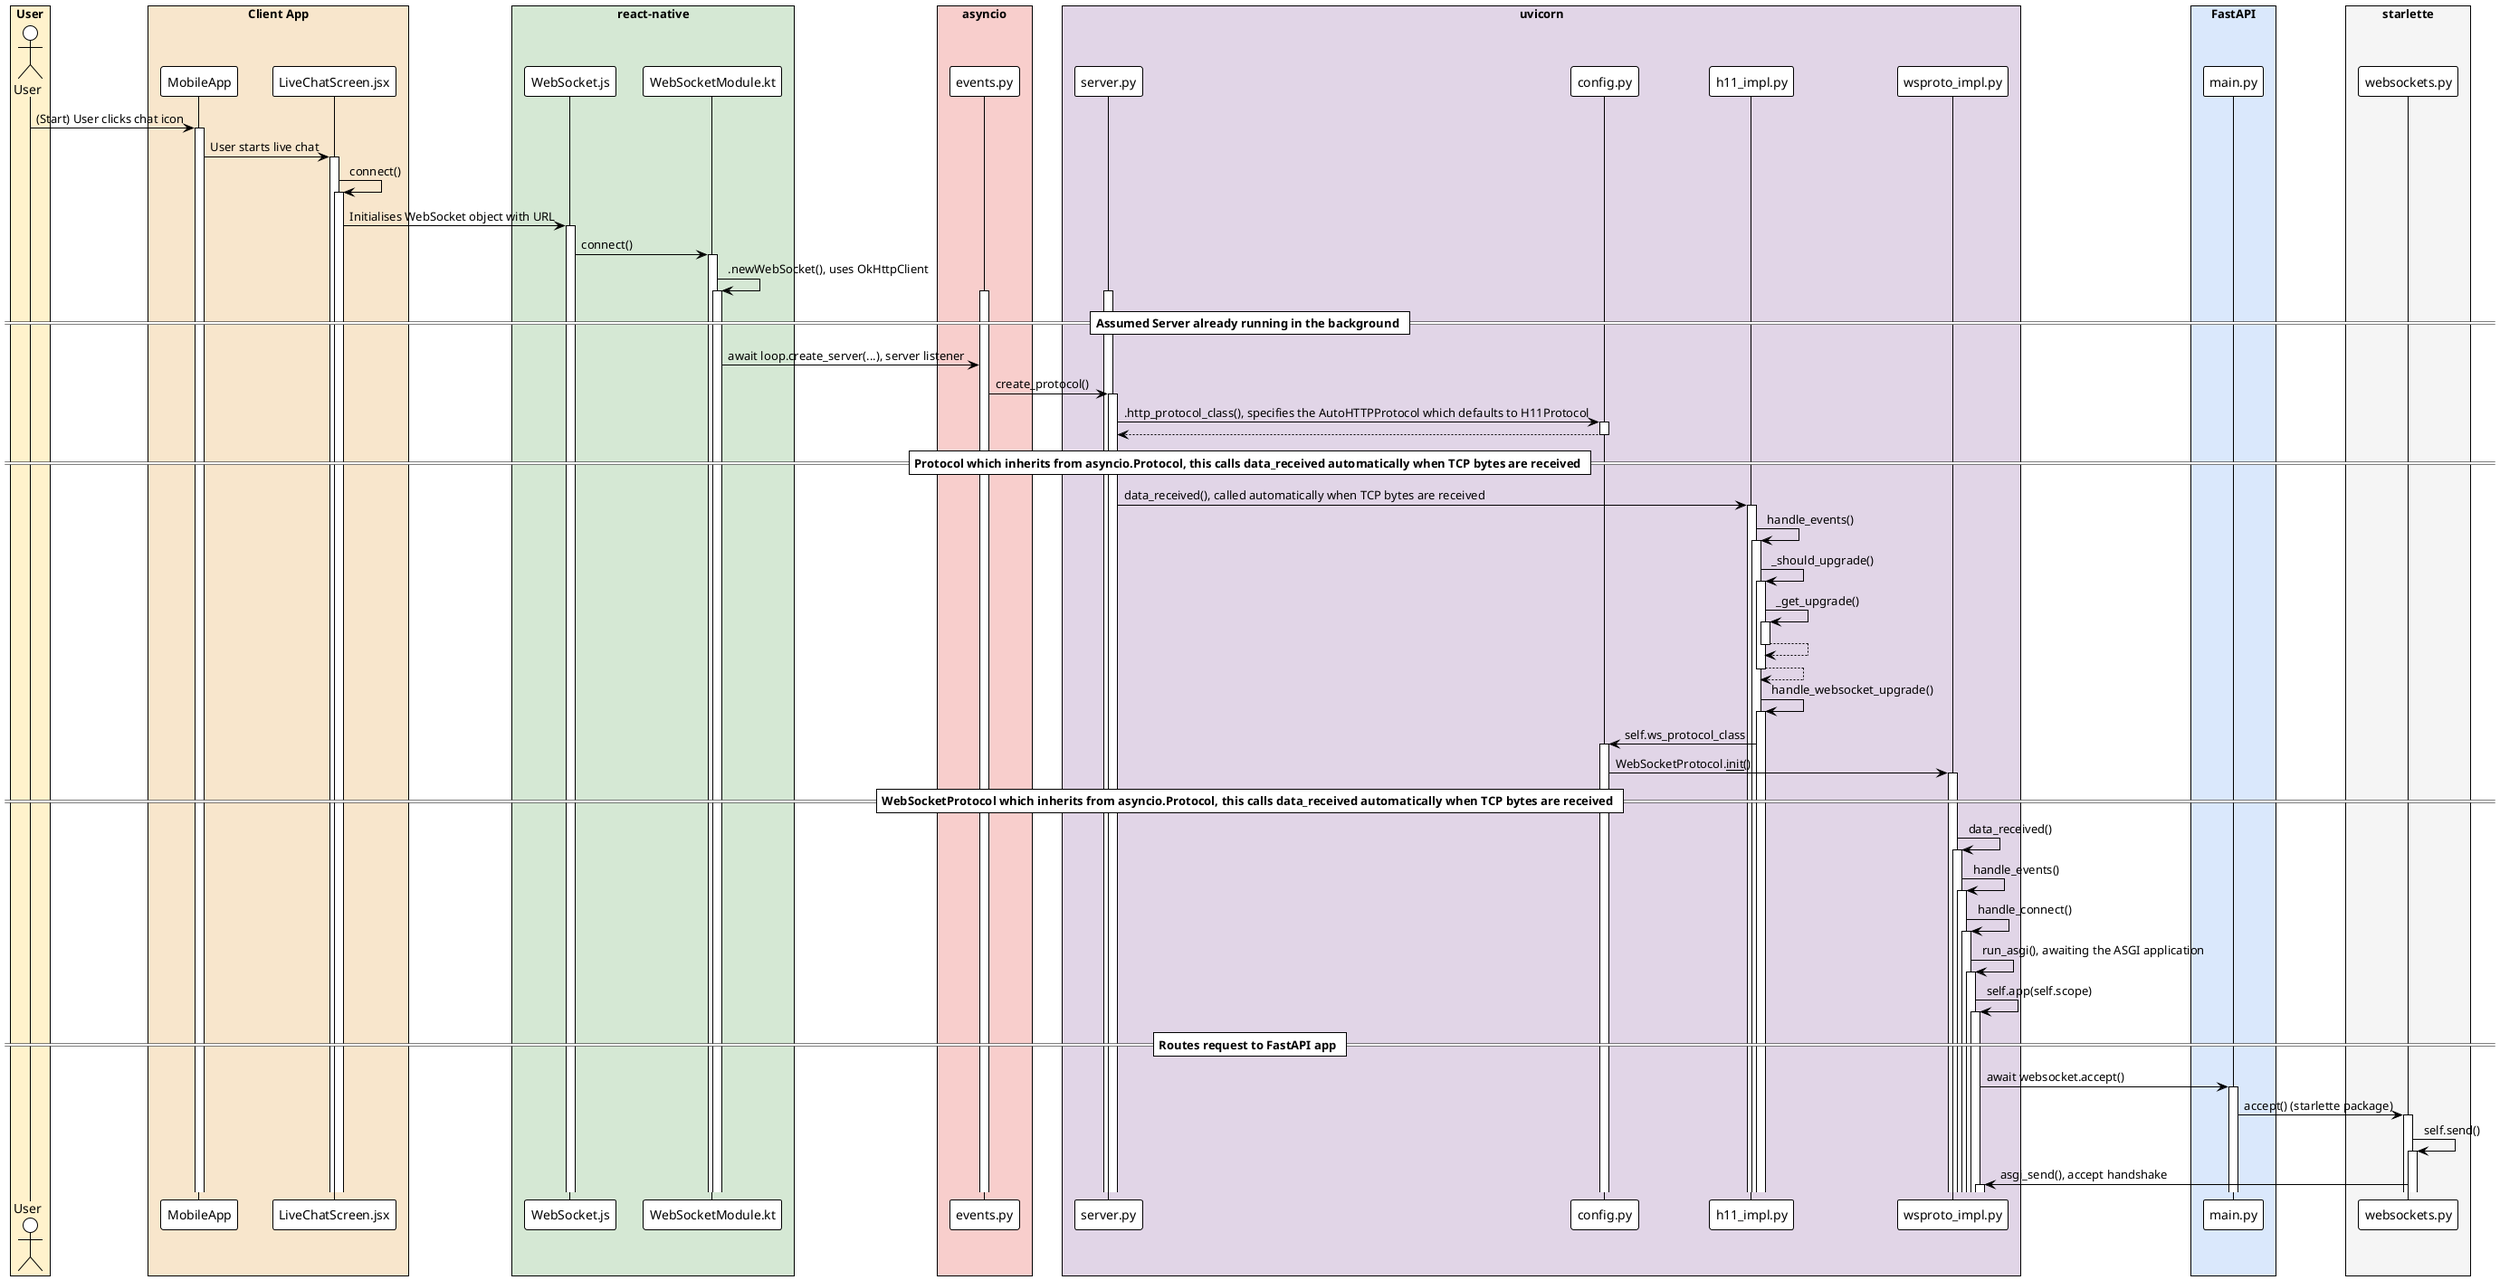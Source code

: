 @startuml LiveChatProcess
!theme plain

'External Actor

box "User" #FFF2CC
  actor User
end box

box "Client App" #f8e6ccff
  participant MobileApp
  participant LiveChatScreen.jsx
end box

User -> MobileApp : (Start) User clicks chat icon
activate MobileApp

MobileApp -> LiveChatScreen.jsx : User starts live chat
activate LiveChatScreen.jsx

LiveChatScreen.jsx -> LiveChatScreen.jsx : connect()
activate LiveChatScreen.jsx


box "react-native" #D5E8D4
  participant WebSocket.js
  participant WebSocketModule.kt
end box


LiveChatScreen.jsx -> WebSocket.js : Initialises WebSocket object with URL
activate WebSocket.js

WebSocket.js -> WebSocketModule.kt : connect()
activate WebSocketModule.kt


WebSocketModule.kt -> WebSocketModule.kt : .newWebSocket(), uses OkHttpClient
activate WebSocketModule.kt

box "asyncio" #F8CECC
  participant events.py
end box

box "uvicorn" #E1D5E7
  participant server.py
  participant config.py
  participant h11_impl.py
  participant wsproto_impl.py
end box

box "FastAPI" #DAE8FC
  participant main.py
end box

box "starlette" #F5F5F5
  participant websockets.py
end box

== Assumed Server already running in the background ==

activate events.py
activate server.py
WebSocketModule.kt -> events.py :  await loop.create_server(...), server listener

events.py -> server.py : create_protocol()
activate server.py

server.py -> config.py : .http_protocol_class(), specifies the AutoHTTPProtocol which defaults to H11Protocol
activate config.py

return

== Protocol which inherits from asyncio.Protocol, this calls data_received automatically when TCP bytes are received ==

server.py -> h11_impl.py : data_received(), called automatically when TCP bytes are received
activate h11_impl.py


h11_impl.py -> h11_impl.py : handle_events()
activate h11_impl.py

h11_impl.py -> h11_impl.py : _should_upgrade()
activate h11_impl.py

h11_impl.py -> h11_impl.py : _get_upgrade()
activate h11_impl.py

return
return

h11_impl.py -> h11_impl.py : handle_websocket_upgrade()
activate h11_impl.py

h11_impl.py -> config.py : self.ws_protocol_class
activate config.py

config.py -> wsproto_impl.py : WebSocketProtocol.__init__()
activate wsproto_impl.py

' afterwards transport is set to the WebSocketProtocol instance

== WebSocketProtocol which inherits from asyncio.Protocol, this calls data_received automatically when TCP bytes are received ==

wsproto_impl.py -> wsproto_impl.py : data_received()
activate wsproto_impl.py

wsproto_impl.py -> wsproto_impl.py : handle_events()
activate wsproto_impl.py

wsproto_impl.py -> wsproto_impl.py : handle_connect()
activate wsproto_impl.py

wsproto_impl.py -> wsproto_impl.py : run_asgi(), awaiting the ASGI application
activate wsproto_impl.py

wsproto_impl.py -> wsproto_impl.py : self.app(self.scope)
activate wsproto_impl.py

== Routes request to FastAPI app ==

wsproto_impl.py -> main.py : await websocket.accept()
activate main.py

main.py -> websockets.py : accept() (starlette package)
activate websockets.py

websockets.py -> websockets.py : self.send()
activate websockets.py

websockets.py -> wsproto_impl.py : asgi_send(), accept handshake
activate wsproto_impl.py



@enduml